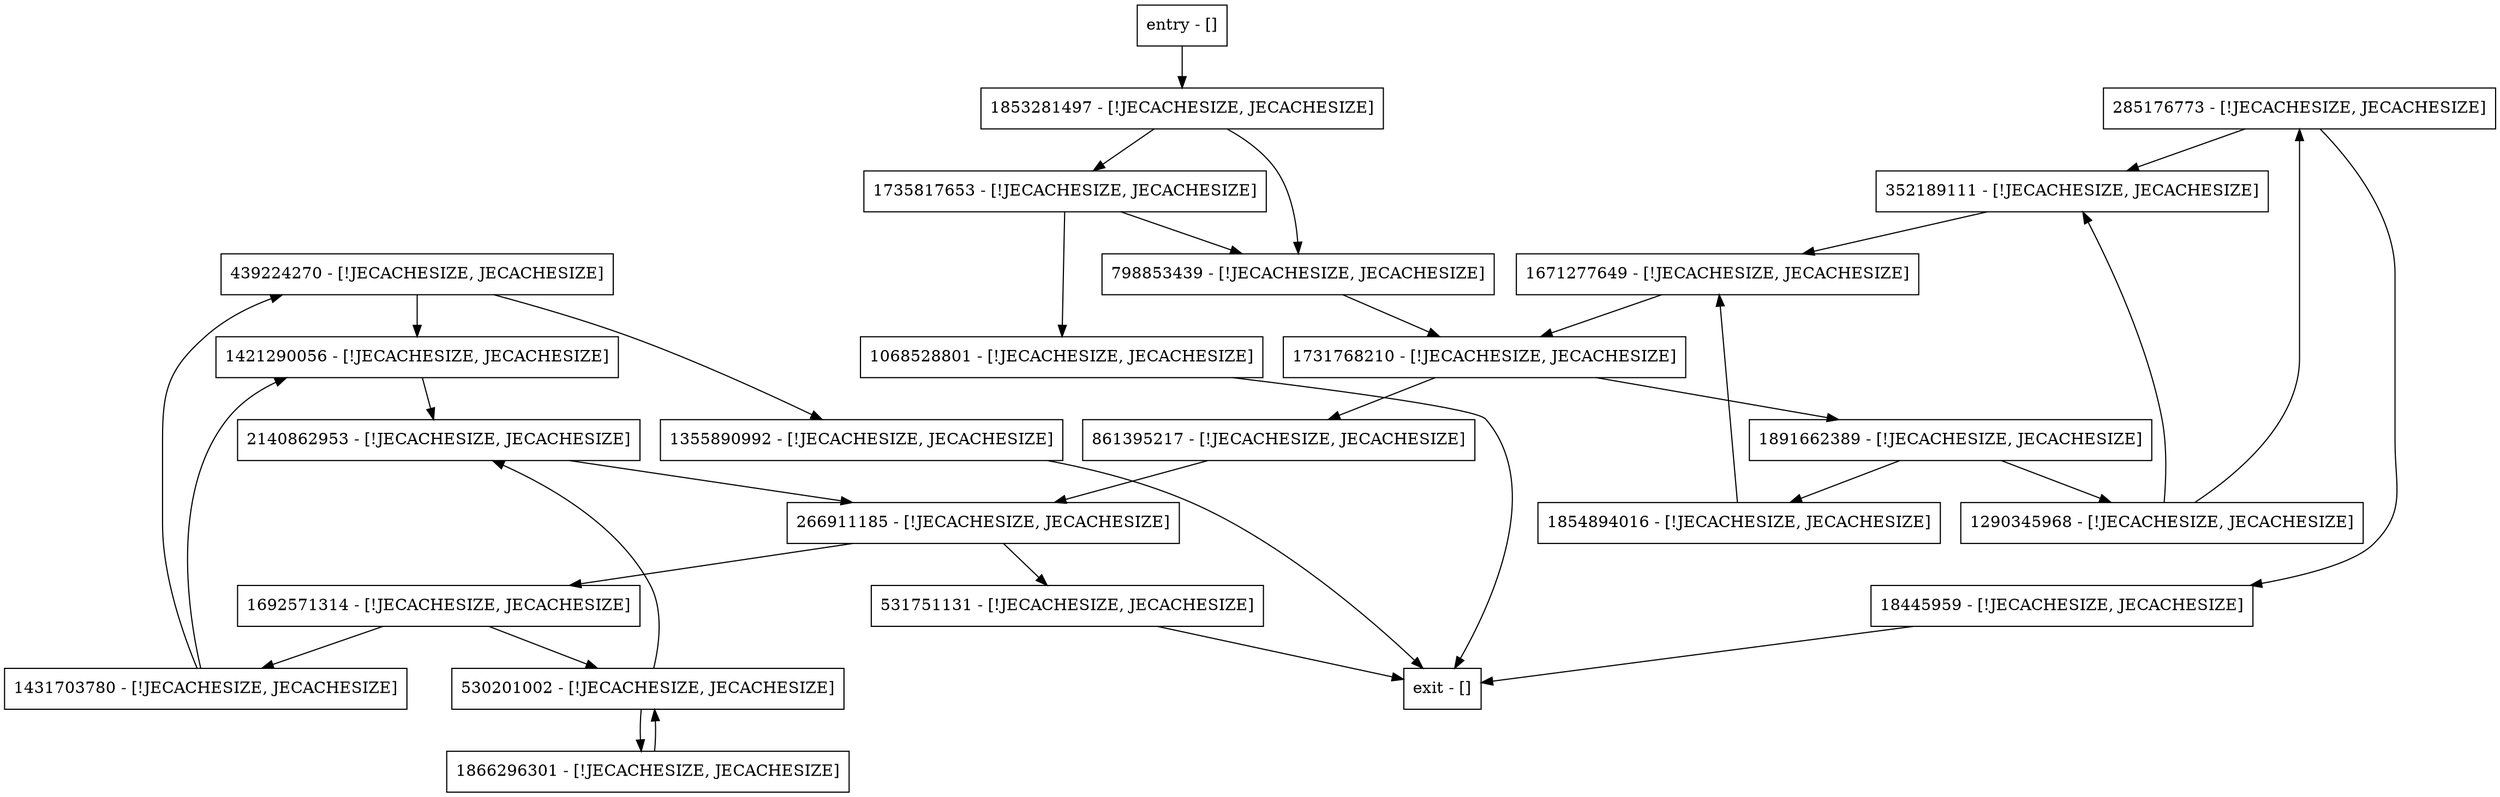 digraph unpackLnMemIds {
node [shape=record];
439224270 [label="439224270 - [!JECACHESIZE, JECACHESIZE]"];
1692571314 [label="1692571314 - [!JECACHESIZE, JECACHESIZE]"];
18445959 [label="18445959 - [!JECACHESIZE, JECACHESIZE]"];
1421290056 [label="1421290056 - [!JECACHESIZE, JECACHESIZE]"];
1290345968 [label="1290345968 - [!JECACHESIZE, JECACHESIZE]"];
1866296301 [label="1866296301 - [!JECACHESIZE, JECACHESIZE]"];
1671277649 [label="1671277649 - [!JECACHESIZE, JECACHESIZE]"];
1853281497 [label="1853281497 - [!JECACHESIZE, JECACHESIZE]"];
530201002 [label="530201002 - [!JECACHESIZE, JECACHESIZE]"];
1431703780 [label="1431703780 - [!JECACHESIZE, JECACHESIZE]"];
861395217 [label="861395217 - [!JECACHESIZE, JECACHESIZE]"];
1735817653 [label="1735817653 - [!JECACHESIZE, JECACHESIZE]"];
531751131 [label="531751131 - [!JECACHESIZE, JECACHESIZE]"];
798853439 [label="798853439 - [!JECACHESIZE, JECACHESIZE]"];
1854894016 [label="1854894016 - [!JECACHESIZE, JECACHESIZE]"];
266911185 [label="266911185 - [!JECACHESIZE, JECACHESIZE]"];
1731768210 [label="1731768210 - [!JECACHESIZE, JECACHESIZE]"];
2140862953 [label="2140862953 - [!JECACHESIZE, JECACHESIZE]"];
1355890992 [label="1355890992 - [!JECACHESIZE, JECACHESIZE]"];
352189111 [label="352189111 - [!JECACHESIZE, JECACHESIZE]"];
1891662389 [label="1891662389 - [!JECACHESIZE, JECACHESIZE]"];
entry [label="entry - []"];
exit [label="exit - []"];
1068528801 [label="1068528801 - [!JECACHESIZE, JECACHESIZE]"];
285176773 [label="285176773 - [!JECACHESIZE, JECACHESIZE]"];
entry;
exit;
439224270 -> 1355890992;
439224270 -> 1421290056;
1692571314 -> 530201002;
1692571314 -> 1431703780;
18445959 -> exit;
1421290056 -> 2140862953;
1290345968 -> 285176773;
1290345968 -> 352189111;
1866296301 -> 530201002;
1671277649 -> 1731768210;
1853281497 -> 1735817653;
1853281497 -> 798853439;
530201002 -> 2140862953;
530201002 -> 1866296301;
1431703780 -> 439224270;
1431703780 -> 1421290056;
861395217 -> 266911185;
1735817653 -> 1068528801;
1735817653 -> 798853439;
531751131 -> exit;
798853439 -> 1731768210;
1854894016 -> 1671277649;
266911185 -> 1692571314;
266911185 -> 531751131;
1731768210 -> 861395217;
1731768210 -> 1891662389;
2140862953 -> 266911185;
1355890992 -> exit;
352189111 -> 1671277649;
1891662389 -> 1290345968;
1891662389 -> 1854894016;
entry -> 1853281497;
1068528801 -> exit;
285176773 -> 18445959;
285176773 -> 352189111;
}
